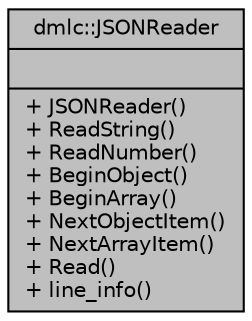 digraph "dmlc::JSONReader"
{
 // LATEX_PDF_SIZE
  edge [fontname="Helvetica",fontsize="10",labelfontname="Helvetica",labelfontsize="10"];
  node [fontname="Helvetica",fontsize="10",shape=record];
  Node1 [label="{dmlc::JSONReader\n||+ JSONReader()\l+ ReadString()\l+ ReadNumber()\l+ BeginObject()\l+ BeginArray()\l+ NextObjectItem()\l+ NextArrayItem()\l+ Read()\l+ line_info()\l}",height=0.2,width=0.4,color="black", fillcolor="grey75", style="filled", fontcolor="black",tooltip="Lightweight JSON Reader to read any STL compositions and structs. The user need to know the schema of..."];
}
